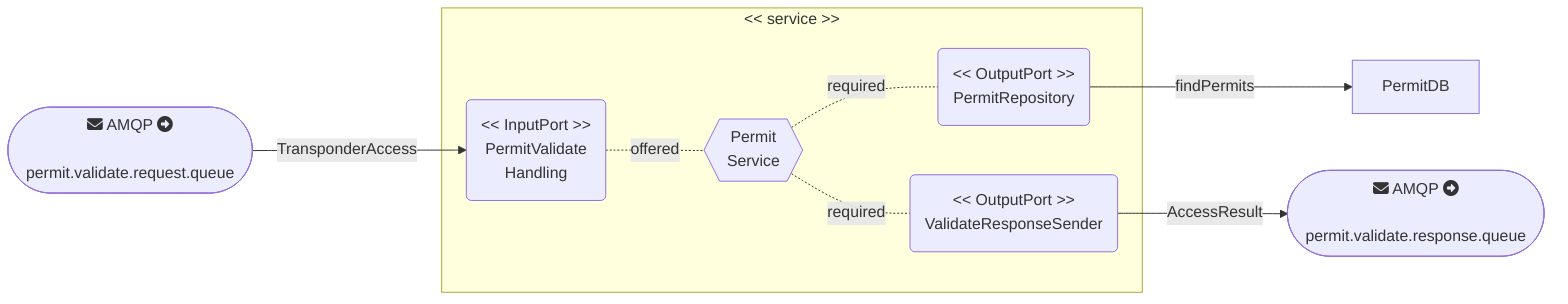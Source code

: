 flowchart LR

    AMQP_IN([fa:fa-envelope AMQP fa:fa-circle-right\n permit.validate.request.queue])
    AMQP_OUT([fa:fa-envelope AMQP fa:fa-circle-right\n permit.validate.response.queue])


    subgraph "<< service >>"
        RESPONSE_IN("<< InputPort >>\n PermitValidate\nHandling")
        SERVICE{{"Permit\n Service<br>"}}
        RESPONSE_OUT("<< OutputPort >>\n PermitRepository")
        RESPONSE_OUT_2("<< OutputPort >>\n ValidateResponseSender")

    end

    AMQP_IN -- TransponderAccess --> RESPONSE_IN
    RESPONSE_IN -. offered .- SERVICE



SERVICE -. required .- RESPONSE_OUT
SERVICE -. required .- RESPONSE_OUT_2
RESPONSE_OUT -- findPermits --> PermitDB
RESPONSE_OUT_2 --  AccessResult --> AMQP_OUT